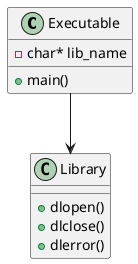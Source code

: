 @startuml

Class "Executable" {
-char* lib_name
+main()
}

Class "Library" {
+dlopen()
+dlclose()
+dlerror()
}

Executable  -->  Library

@enduml